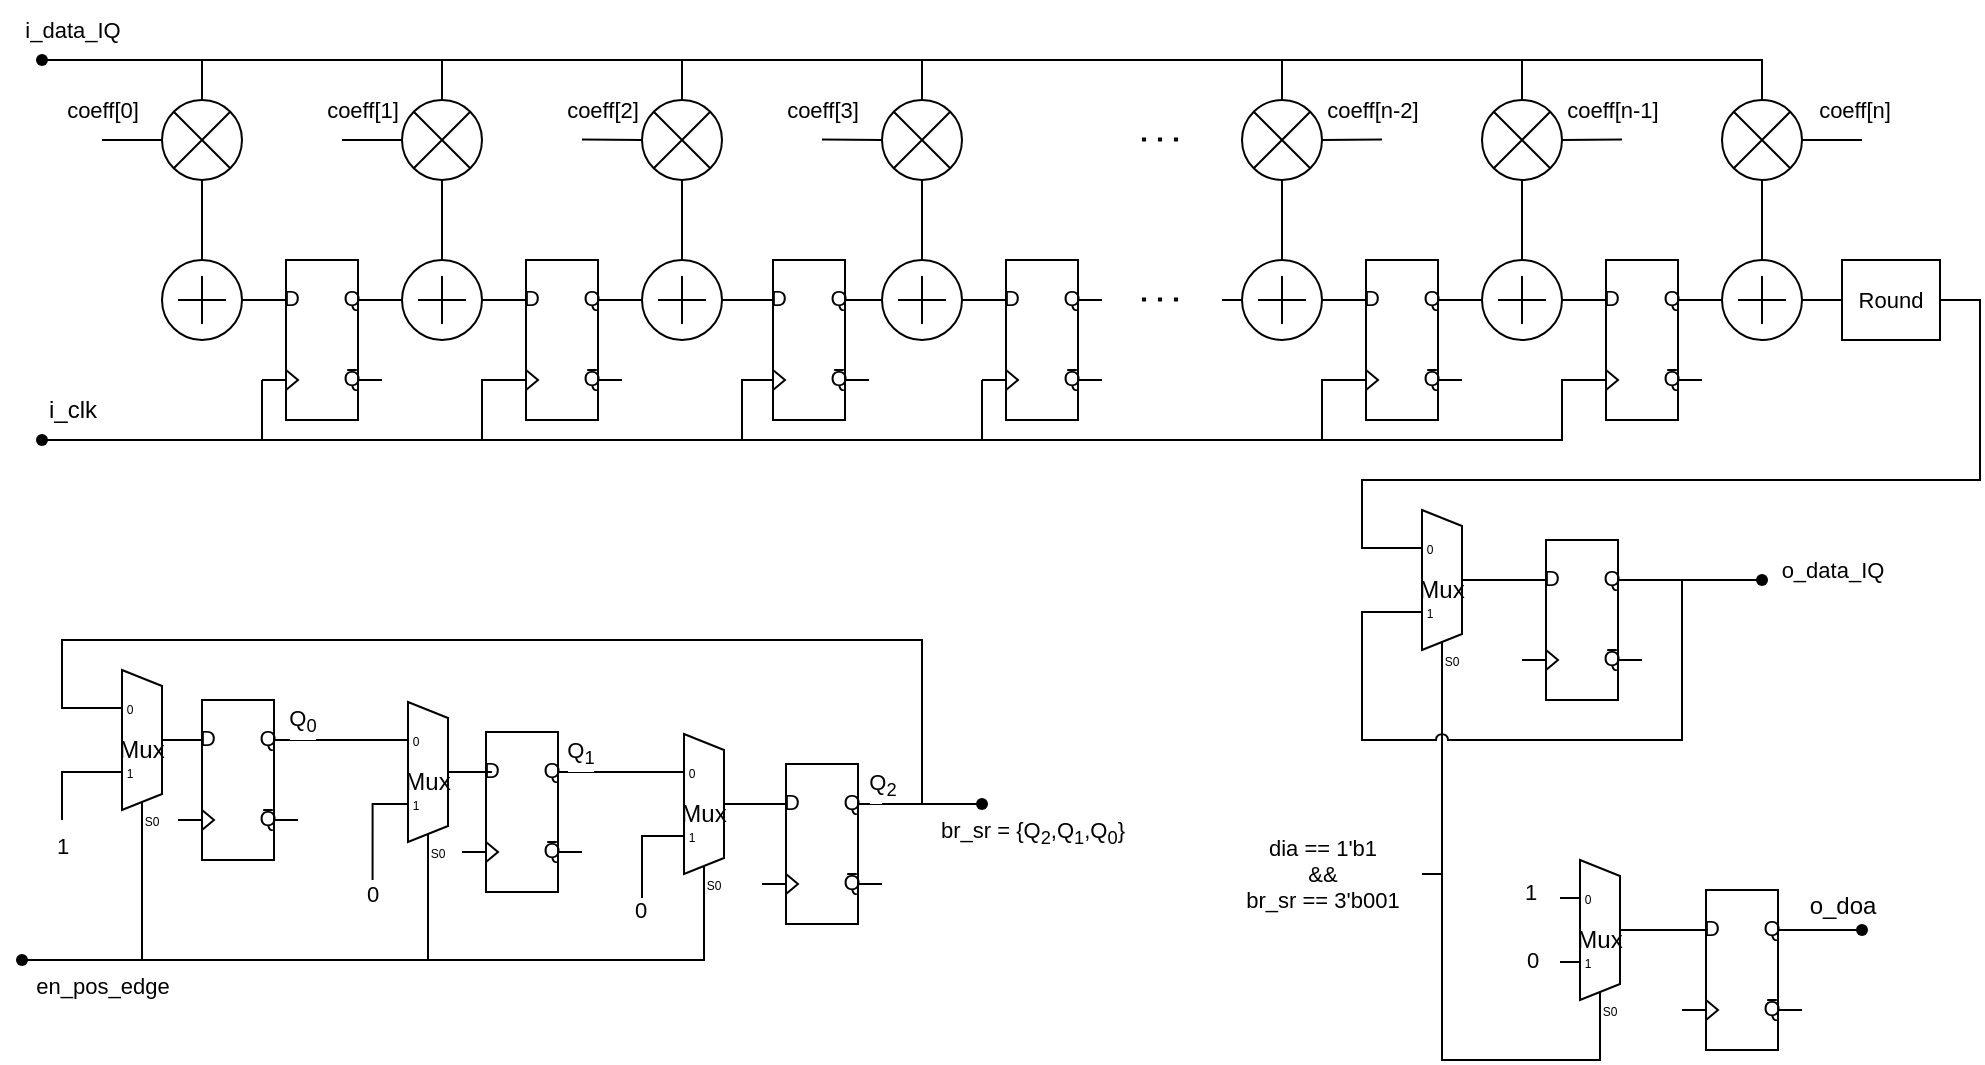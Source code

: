<mxfile version="24.7.7">
  <diagram name="Page-1" id="EypLhiVjq7o9y8i4mNcS">
    <mxGraphModel dx="2128" dy="645" grid="1" gridSize="10" guides="1" tooltips="1" connect="1" arrows="1" fold="1" page="0" pageScale="1" pageWidth="827" pageHeight="1169" math="0" shadow="0">
      <root>
        <mxCell id="0" />
        <mxCell id="1" parent="0" />
        <mxCell id="PnTsYRLIbWmsUlZXWNaY-1" value="" style="verticalLabelPosition=bottom;shadow=0;dashed=0;align=center;html=1;verticalAlign=top;shape=mxgraph.electrical.abstract.summation_point;" vertex="1" parent="1">
          <mxGeometry x="-60" y="420" width="40" height="40" as="geometry" />
        </mxCell>
        <mxCell id="PnTsYRLIbWmsUlZXWNaY-2" value="" style="verticalLabelPosition=bottom;shadow=0;dashed=0;align=center;html=1;verticalAlign=top;shape=mxgraph.electrical.abstract.multiplier;" vertex="1" parent="1">
          <mxGeometry x="-60" y="340" width="40" height="40" as="geometry" />
        </mxCell>
        <mxCell id="PnTsYRLIbWmsUlZXWNaY-3" value="" style="verticalLabelPosition=bottom;shadow=0;dashed=0;align=center;html=1;verticalAlign=top;shape=mxgraph.electrical.logic_gates.d_type_flip-flop;" vertex="1" parent="1">
          <mxGeometry x="-10" y="420" width="60" height="80" as="geometry" />
        </mxCell>
        <mxCell id="PnTsYRLIbWmsUlZXWNaY-4" value="" style="verticalLabelPosition=bottom;shadow=0;dashed=0;align=center;html=1;verticalAlign=top;shape=mxgraph.electrical.abstract.summation_point;" vertex="1" parent="1">
          <mxGeometry x="60" y="420" width="40" height="40" as="geometry" />
        </mxCell>
        <mxCell id="PnTsYRLIbWmsUlZXWNaY-5" value="" style="verticalLabelPosition=bottom;shadow=0;dashed=0;align=center;html=1;verticalAlign=top;shape=mxgraph.electrical.abstract.multiplier;" vertex="1" parent="1">
          <mxGeometry x="60" y="340" width="40" height="40" as="geometry" />
        </mxCell>
        <mxCell id="PnTsYRLIbWmsUlZXWNaY-6" value="" style="verticalLabelPosition=bottom;shadow=0;dashed=0;align=center;html=1;verticalAlign=top;shape=mxgraph.electrical.logic_gates.d_type_flip-flop;" vertex="1" parent="1">
          <mxGeometry x="110" y="420" width="60" height="80" as="geometry" />
        </mxCell>
        <mxCell id="PnTsYRLIbWmsUlZXWNaY-7" value="" style="verticalLabelPosition=bottom;shadow=0;dashed=0;align=center;html=1;verticalAlign=top;shape=mxgraph.electrical.abstract.summation_point;" vertex="1" parent="1">
          <mxGeometry x="180" y="420" width="40" height="40" as="geometry" />
        </mxCell>
        <mxCell id="PnTsYRLIbWmsUlZXWNaY-8" value="" style="verticalLabelPosition=bottom;shadow=0;dashed=0;align=center;html=1;verticalAlign=top;shape=mxgraph.electrical.abstract.multiplier;" vertex="1" parent="1">
          <mxGeometry x="180" y="340" width="40" height="40" as="geometry" />
        </mxCell>
        <mxCell id="PnTsYRLIbWmsUlZXWNaY-9" value="" style="verticalLabelPosition=bottom;shadow=0;dashed=0;align=center;html=1;verticalAlign=top;shape=mxgraph.electrical.logic_gates.d_type_flip-flop;" vertex="1" parent="1">
          <mxGeometry x="233.5" y="420" width="60" height="80" as="geometry" />
        </mxCell>
        <mxCell id="PnTsYRLIbWmsUlZXWNaY-10" value="" style="verticalLabelPosition=bottom;shadow=0;dashed=0;align=center;html=1;verticalAlign=top;shape=mxgraph.electrical.abstract.summation_point;" vertex="1" parent="1">
          <mxGeometry x="300" y="420" width="40" height="40" as="geometry" />
        </mxCell>
        <mxCell id="PnTsYRLIbWmsUlZXWNaY-11" value="" style="verticalLabelPosition=bottom;shadow=0;dashed=0;align=center;html=1;verticalAlign=top;shape=mxgraph.electrical.abstract.multiplier;" vertex="1" parent="1">
          <mxGeometry x="300" y="340" width="40" height="40" as="geometry" />
        </mxCell>
        <mxCell id="PnTsYRLIbWmsUlZXWNaY-12" value="" style="verticalLabelPosition=bottom;shadow=0;dashed=0;align=center;html=1;verticalAlign=top;shape=mxgraph.electrical.logic_gates.d_type_flip-flop;" vertex="1" parent="1">
          <mxGeometry x="350" y="420" width="60" height="80" as="geometry" />
        </mxCell>
        <mxCell id="PnTsYRLIbWmsUlZXWNaY-13" value="" style="verticalLabelPosition=bottom;shadow=0;dashed=0;align=center;html=1;verticalAlign=top;shape=mxgraph.electrical.abstract.summation_point;" vertex="1" parent="1">
          <mxGeometry x="480" y="420" width="40" height="40" as="geometry" />
        </mxCell>
        <mxCell id="PnTsYRLIbWmsUlZXWNaY-14" value="" style="verticalLabelPosition=bottom;shadow=0;dashed=0;align=center;html=1;verticalAlign=top;shape=mxgraph.electrical.abstract.multiplier;" vertex="1" parent="1">
          <mxGeometry x="480" y="340" width="40" height="40" as="geometry" />
        </mxCell>
        <mxCell id="PnTsYRLIbWmsUlZXWNaY-15" value="" style="verticalLabelPosition=bottom;shadow=0;dashed=0;align=center;html=1;verticalAlign=top;shape=mxgraph.electrical.logic_gates.d_type_flip-flop;" vertex="1" parent="1">
          <mxGeometry x="530" y="420" width="60" height="80" as="geometry" />
        </mxCell>
        <mxCell id="PnTsYRLIbWmsUlZXWNaY-16" value="" style="verticalLabelPosition=bottom;shadow=0;dashed=0;align=center;html=1;verticalAlign=top;shape=mxgraph.electrical.abstract.summation_point;" vertex="1" parent="1">
          <mxGeometry x="600" y="420" width="40" height="40" as="geometry" />
        </mxCell>
        <mxCell id="PnTsYRLIbWmsUlZXWNaY-17" value="" style="verticalLabelPosition=bottom;shadow=0;dashed=0;align=center;html=1;verticalAlign=top;shape=mxgraph.electrical.abstract.multiplier;" vertex="1" parent="1">
          <mxGeometry x="600" y="340" width="40" height="40" as="geometry" />
        </mxCell>
        <mxCell id="PnTsYRLIbWmsUlZXWNaY-18" value="" style="verticalLabelPosition=bottom;shadow=0;dashed=0;align=center;html=1;verticalAlign=top;shape=mxgraph.electrical.logic_gates.d_type_flip-flop;" vertex="1" parent="1">
          <mxGeometry x="650" y="420" width="60" height="80" as="geometry" />
        </mxCell>
        <mxCell id="PnTsYRLIbWmsUlZXWNaY-19" value="" style="shape=waypoint;sketch=0;fillStyle=solid;size=6;pointerEvents=1;points=[];fillColor=none;resizable=0;rotatable=0;perimeter=centerPerimeter;snapToPoint=1;strokeColor=default;rounded=0;align=center;verticalAlign=middle;fontFamily=Helvetica;fontSize=11;fontColor=default;labelBackgroundColor=default;" vertex="1" parent="1">
          <mxGeometry x="-130" y="310" width="20" height="20" as="geometry" />
        </mxCell>
        <mxCell id="PnTsYRLIbWmsUlZXWNaY-20" style="edgeStyle=orthogonalEdgeStyle;rounded=0;orthogonalLoop=1;jettySize=auto;html=1;entryX=0.5;entryY=0;entryDx=0;entryDy=0;entryPerimeter=0;strokeColor=default;align=center;verticalAlign=middle;fontFamily=Helvetica;fontSize=11;fontColor=default;labelBackgroundColor=default;endArrow=none;endFill=0;" edge="1" source="PnTsYRLIbWmsUlZXWNaY-19" target="PnTsYRLIbWmsUlZXWNaY-2" parent="1">
          <mxGeometry relative="1" as="geometry" />
        </mxCell>
        <mxCell id="PnTsYRLIbWmsUlZXWNaY-21" style="edgeStyle=orthogonalEdgeStyle;rounded=0;orthogonalLoop=1;jettySize=auto;html=1;entryX=0.5;entryY=0;entryDx=0;entryDy=0;entryPerimeter=0;strokeColor=default;align=center;verticalAlign=middle;fontFamily=Helvetica;fontSize=11;fontColor=default;labelBackgroundColor=default;endArrow=none;endFill=0;" edge="1" source="PnTsYRLIbWmsUlZXWNaY-19" target="PnTsYRLIbWmsUlZXWNaY-5" parent="1">
          <mxGeometry relative="1" as="geometry" />
        </mxCell>
        <mxCell id="PnTsYRLIbWmsUlZXWNaY-22" style="edgeStyle=orthogonalEdgeStyle;rounded=0;orthogonalLoop=1;jettySize=auto;html=1;entryX=0.5;entryY=0;entryDx=0;entryDy=0;entryPerimeter=0;strokeColor=default;align=center;verticalAlign=middle;fontFamily=Helvetica;fontSize=11;fontColor=default;labelBackgroundColor=default;endArrow=none;endFill=0;" edge="1" source="PnTsYRLIbWmsUlZXWNaY-19" target="PnTsYRLIbWmsUlZXWNaY-8" parent="1">
          <mxGeometry relative="1" as="geometry" />
        </mxCell>
        <mxCell id="PnTsYRLIbWmsUlZXWNaY-23" style="edgeStyle=orthogonalEdgeStyle;rounded=0;orthogonalLoop=1;jettySize=auto;html=1;entryX=0.5;entryY=0;entryDx=0;entryDy=0;entryPerimeter=0;strokeColor=default;align=center;verticalAlign=middle;fontFamily=Helvetica;fontSize=11;fontColor=default;labelBackgroundColor=default;endArrow=none;endFill=0;" edge="1" source="PnTsYRLIbWmsUlZXWNaY-19" target="PnTsYRLIbWmsUlZXWNaY-11" parent="1">
          <mxGeometry relative="1" as="geometry" />
        </mxCell>
        <mxCell id="PnTsYRLIbWmsUlZXWNaY-24" value="" style="endArrow=none;dashed=1;html=1;dashPattern=1 3;strokeWidth=2;rounded=0;" edge="1" parent="1">
          <mxGeometry width="50" height="50" relative="1" as="geometry">
            <mxPoint x="430" y="359.76" as="sourcePoint" />
            <mxPoint x="450" y="359.76" as="targetPoint" />
          </mxGeometry>
        </mxCell>
        <mxCell id="PnTsYRLIbWmsUlZXWNaY-25" value="" style="endArrow=none;dashed=1;html=1;dashPattern=1 3;strokeWidth=2;rounded=0;" edge="1" parent="1">
          <mxGeometry width="50" height="50" relative="1" as="geometry">
            <mxPoint x="430" y="439.76" as="sourcePoint" />
            <mxPoint x="450" y="439.76" as="targetPoint" />
          </mxGeometry>
        </mxCell>
        <mxCell id="PnTsYRLIbWmsUlZXWNaY-26" style="edgeStyle=orthogonalEdgeStyle;rounded=0;orthogonalLoop=1;jettySize=auto;html=1;entryX=0.5;entryY=0;entryDx=0;entryDy=0;entryPerimeter=0;strokeColor=default;align=center;verticalAlign=middle;fontFamily=Helvetica;fontSize=11;fontColor=default;labelBackgroundColor=default;endArrow=none;endFill=0;" edge="1" source="PnTsYRLIbWmsUlZXWNaY-19" target="PnTsYRLIbWmsUlZXWNaY-14" parent="1">
          <mxGeometry relative="1" as="geometry" />
        </mxCell>
        <mxCell id="PnTsYRLIbWmsUlZXWNaY-27" style="edgeStyle=orthogonalEdgeStyle;rounded=0;orthogonalLoop=1;jettySize=auto;html=1;entryX=0.5;entryY=0;entryDx=0;entryDy=0;entryPerimeter=0;strokeColor=default;endArrow=none;endFill=0;" edge="1" source="PnTsYRLIbWmsUlZXWNaY-19" target="PnTsYRLIbWmsUlZXWNaY-17" parent="1">
          <mxGeometry relative="1" as="geometry" />
        </mxCell>
        <mxCell id="PnTsYRLIbWmsUlZXWNaY-28" style="edgeStyle=orthogonalEdgeStyle;rounded=0;orthogonalLoop=1;jettySize=auto;html=1;exitX=0.5;exitY=1;exitDx=0;exitDy=0;exitPerimeter=0;entryX=0.5;entryY=0;entryDx=0;entryDy=0;entryPerimeter=0;endArrow=none;endFill=0;" edge="1" source="PnTsYRLIbWmsUlZXWNaY-2" target="PnTsYRLIbWmsUlZXWNaY-1" parent="1">
          <mxGeometry relative="1" as="geometry" />
        </mxCell>
        <mxCell id="PnTsYRLIbWmsUlZXWNaY-29" style="edgeStyle=orthogonalEdgeStyle;shape=connector;rounded=0;orthogonalLoop=1;jettySize=auto;html=1;exitX=1;exitY=0.5;exitDx=0;exitDy=0;exitPerimeter=0;entryX=0;entryY=0.25;entryDx=0;entryDy=0;entryPerimeter=0;strokeColor=default;align=center;verticalAlign=middle;fontFamily=Helvetica;fontSize=11;fontColor=default;labelBackgroundColor=default;endArrow=none;endFill=0;" edge="1" source="PnTsYRLIbWmsUlZXWNaY-1" target="PnTsYRLIbWmsUlZXWNaY-3" parent="1">
          <mxGeometry relative="1" as="geometry" />
        </mxCell>
        <mxCell id="PnTsYRLIbWmsUlZXWNaY-30" style="edgeStyle=orthogonalEdgeStyle;shape=connector;rounded=0;orthogonalLoop=1;jettySize=auto;html=1;exitX=1;exitY=0.25;exitDx=0;exitDy=0;exitPerimeter=0;entryX=0;entryY=0.5;entryDx=0;entryDy=0;entryPerimeter=0;strokeColor=default;align=center;verticalAlign=middle;fontFamily=Helvetica;fontSize=11;fontColor=default;labelBackgroundColor=default;endArrow=none;endFill=0;" edge="1" source="PnTsYRLIbWmsUlZXWNaY-3" target="PnTsYRLIbWmsUlZXWNaY-4" parent="1">
          <mxGeometry relative="1" as="geometry" />
        </mxCell>
        <mxCell id="PnTsYRLIbWmsUlZXWNaY-31" style="edgeStyle=orthogonalEdgeStyle;shape=connector;rounded=0;orthogonalLoop=1;jettySize=auto;html=1;exitX=1;exitY=0.5;exitDx=0;exitDy=0;exitPerimeter=0;entryX=0;entryY=0.25;entryDx=0;entryDy=0;entryPerimeter=0;strokeColor=default;align=center;verticalAlign=middle;fontFamily=Helvetica;fontSize=11;fontColor=default;labelBackgroundColor=default;endArrow=none;endFill=0;" edge="1" source="PnTsYRLIbWmsUlZXWNaY-4" target="PnTsYRLIbWmsUlZXWNaY-6" parent="1">
          <mxGeometry relative="1" as="geometry" />
        </mxCell>
        <mxCell id="PnTsYRLIbWmsUlZXWNaY-32" style="edgeStyle=orthogonalEdgeStyle;shape=connector;rounded=0;orthogonalLoop=1;jettySize=auto;html=1;exitX=1;exitY=0.25;exitDx=0;exitDy=0;exitPerimeter=0;entryX=0;entryY=0.5;entryDx=0;entryDy=0;entryPerimeter=0;strokeColor=default;align=center;verticalAlign=middle;fontFamily=Helvetica;fontSize=11;fontColor=default;labelBackgroundColor=default;endArrow=none;endFill=0;" edge="1" source="PnTsYRLIbWmsUlZXWNaY-6" target="PnTsYRLIbWmsUlZXWNaY-7" parent="1">
          <mxGeometry relative="1" as="geometry" />
        </mxCell>
        <mxCell id="PnTsYRLIbWmsUlZXWNaY-33" style="edgeStyle=orthogonalEdgeStyle;shape=connector;rounded=0;orthogonalLoop=1;jettySize=auto;html=1;exitX=1;exitY=0.5;exitDx=0;exitDy=0;exitPerimeter=0;entryX=0.102;entryY=0.246;entryDx=0;entryDy=0;entryPerimeter=0;strokeColor=default;align=center;verticalAlign=middle;fontFamily=Helvetica;fontSize=11;fontColor=default;labelBackgroundColor=default;endArrow=none;endFill=0;" edge="1" source="PnTsYRLIbWmsUlZXWNaY-7" target="PnTsYRLIbWmsUlZXWNaY-9" parent="1">
          <mxGeometry relative="1" as="geometry" />
        </mxCell>
        <mxCell id="PnTsYRLIbWmsUlZXWNaY-34" style="edgeStyle=orthogonalEdgeStyle;shape=connector;rounded=0;orthogonalLoop=1;jettySize=auto;html=1;exitX=1;exitY=0.25;exitDx=0;exitDy=0;exitPerimeter=0;entryX=0;entryY=0.5;entryDx=0;entryDy=0;entryPerimeter=0;strokeColor=default;align=center;verticalAlign=middle;fontFamily=Helvetica;fontSize=11;fontColor=default;labelBackgroundColor=default;endArrow=none;endFill=0;" edge="1" source="PnTsYRLIbWmsUlZXWNaY-9" target="PnTsYRLIbWmsUlZXWNaY-10" parent="1">
          <mxGeometry relative="1" as="geometry" />
        </mxCell>
        <mxCell id="PnTsYRLIbWmsUlZXWNaY-35" style="edgeStyle=orthogonalEdgeStyle;shape=connector;rounded=0;orthogonalLoop=1;jettySize=auto;html=1;exitX=1;exitY=0.5;exitDx=0;exitDy=0;exitPerimeter=0;entryX=0;entryY=0.25;entryDx=0;entryDy=0;entryPerimeter=0;strokeColor=default;align=center;verticalAlign=middle;fontFamily=Helvetica;fontSize=11;fontColor=default;labelBackgroundColor=default;endArrow=none;endFill=0;" edge="1" source="PnTsYRLIbWmsUlZXWNaY-10" target="PnTsYRLIbWmsUlZXWNaY-12" parent="1">
          <mxGeometry relative="1" as="geometry" />
        </mxCell>
        <mxCell id="PnTsYRLIbWmsUlZXWNaY-36" style="edgeStyle=orthogonalEdgeStyle;shape=connector;rounded=0;orthogonalLoop=1;jettySize=auto;html=1;exitX=1;exitY=0.25;exitDx=0;exitDy=0;exitPerimeter=0;entryX=0;entryY=0.5;entryDx=0;entryDy=0;entryPerimeter=0;strokeColor=default;align=center;verticalAlign=middle;fontFamily=Helvetica;fontSize=11;fontColor=default;labelBackgroundColor=default;endArrow=none;endFill=0;" edge="1" target="PnTsYRLIbWmsUlZXWNaY-13" parent="1">
          <mxGeometry relative="1" as="geometry">
            <mxPoint x="470" y="440" as="sourcePoint" />
          </mxGeometry>
        </mxCell>
        <mxCell id="PnTsYRLIbWmsUlZXWNaY-37" style="edgeStyle=orthogonalEdgeStyle;shape=connector;rounded=0;orthogonalLoop=1;jettySize=auto;html=1;exitX=1;exitY=0.5;exitDx=0;exitDy=0;exitPerimeter=0;entryX=0;entryY=0.25;entryDx=0;entryDy=0;entryPerimeter=0;strokeColor=default;align=center;verticalAlign=middle;fontFamily=Helvetica;fontSize=11;fontColor=default;labelBackgroundColor=default;endArrow=none;endFill=0;" edge="1" source="PnTsYRLIbWmsUlZXWNaY-13" target="PnTsYRLIbWmsUlZXWNaY-15" parent="1">
          <mxGeometry relative="1" as="geometry" />
        </mxCell>
        <mxCell id="PnTsYRLIbWmsUlZXWNaY-38" style="edgeStyle=orthogonalEdgeStyle;shape=connector;rounded=0;orthogonalLoop=1;jettySize=auto;html=1;exitX=1;exitY=0.25;exitDx=0;exitDy=0;exitPerimeter=0;entryX=0;entryY=0.5;entryDx=0;entryDy=0;entryPerimeter=0;strokeColor=default;align=center;verticalAlign=middle;fontFamily=Helvetica;fontSize=11;fontColor=default;labelBackgroundColor=default;endArrow=none;endFill=0;" edge="1" source="PnTsYRLIbWmsUlZXWNaY-15" target="PnTsYRLIbWmsUlZXWNaY-16" parent="1">
          <mxGeometry relative="1" as="geometry" />
        </mxCell>
        <mxCell id="PnTsYRLIbWmsUlZXWNaY-39" style="edgeStyle=orthogonalEdgeStyle;shape=connector;rounded=0;orthogonalLoop=1;jettySize=auto;html=1;exitX=1;exitY=0.5;exitDx=0;exitDy=0;exitPerimeter=0;entryX=0;entryY=0.25;entryDx=0;entryDy=0;entryPerimeter=0;strokeColor=default;align=center;verticalAlign=middle;fontFamily=Helvetica;fontSize=11;fontColor=default;labelBackgroundColor=default;endArrow=none;endFill=0;" edge="1" source="PnTsYRLIbWmsUlZXWNaY-16" target="PnTsYRLIbWmsUlZXWNaY-18" parent="1">
          <mxGeometry relative="1" as="geometry" />
        </mxCell>
        <mxCell id="PnTsYRLIbWmsUlZXWNaY-40" style="edgeStyle=orthogonalEdgeStyle;shape=connector;rounded=0;orthogonalLoop=1;jettySize=auto;html=1;exitX=0.5;exitY=1;exitDx=0;exitDy=0;exitPerimeter=0;entryX=0.5;entryY=0;entryDx=0;entryDy=0;entryPerimeter=0;strokeColor=default;align=center;verticalAlign=middle;fontFamily=Helvetica;fontSize=11;fontColor=default;labelBackgroundColor=default;endArrow=none;endFill=0;" edge="1" source="PnTsYRLIbWmsUlZXWNaY-5" target="PnTsYRLIbWmsUlZXWNaY-4" parent="1">
          <mxGeometry relative="1" as="geometry" />
        </mxCell>
        <mxCell id="PnTsYRLIbWmsUlZXWNaY-41" style="edgeStyle=orthogonalEdgeStyle;shape=connector;rounded=0;orthogonalLoop=1;jettySize=auto;html=1;exitX=0.5;exitY=1;exitDx=0;exitDy=0;exitPerimeter=0;entryX=0.5;entryY=0;entryDx=0;entryDy=0;entryPerimeter=0;strokeColor=default;align=center;verticalAlign=middle;fontFamily=Helvetica;fontSize=11;fontColor=default;labelBackgroundColor=default;endArrow=none;endFill=0;" edge="1" source="PnTsYRLIbWmsUlZXWNaY-8" target="PnTsYRLIbWmsUlZXWNaY-7" parent="1">
          <mxGeometry relative="1" as="geometry" />
        </mxCell>
        <mxCell id="PnTsYRLIbWmsUlZXWNaY-42" style="edgeStyle=orthogonalEdgeStyle;shape=connector;rounded=0;orthogonalLoop=1;jettySize=auto;html=1;entryX=0.5;entryY=0;entryDx=0;entryDy=0;entryPerimeter=0;strokeColor=default;align=center;verticalAlign=middle;fontFamily=Helvetica;fontSize=11;fontColor=default;labelBackgroundColor=default;endArrow=none;endFill=0;" edge="1" source="PnTsYRLIbWmsUlZXWNaY-11" target="PnTsYRLIbWmsUlZXWNaY-10" parent="1">
          <mxGeometry relative="1" as="geometry" />
        </mxCell>
        <mxCell id="PnTsYRLIbWmsUlZXWNaY-43" style="edgeStyle=orthogonalEdgeStyle;shape=connector;rounded=0;orthogonalLoop=1;jettySize=auto;html=1;exitX=0.5;exitY=1;exitDx=0;exitDy=0;exitPerimeter=0;entryX=0.5;entryY=0;entryDx=0;entryDy=0;entryPerimeter=0;strokeColor=default;align=center;verticalAlign=middle;fontFamily=Helvetica;fontSize=11;fontColor=default;labelBackgroundColor=default;endArrow=none;endFill=0;" edge="1" source="PnTsYRLIbWmsUlZXWNaY-14" target="PnTsYRLIbWmsUlZXWNaY-13" parent="1">
          <mxGeometry relative="1" as="geometry" />
        </mxCell>
        <mxCell id="PnTsYRLIbWmsUlZXWNaY-44" style="edgeStyle=orthogonalEdgeStyle;shape=connector;rounded=0;orthogonalLoop=1;jettySize=auto;html=1;exitX=0.5;exitY=1;exitDx=0;exitDy=0;exitPerimeter=0;entryX=0.5;entryY=0;entryDx=0;entryDy=0;entryPerimeter=0;strokeColor=default;align=center;verticalAlign=middle;fontFamily=Helvetica;fontSize=11;fontColor=default;labelBackgroundColor=default;endArrow=none;endFill=0;" edge="1" source="PnTsYRLIbWmsUlZXWNaY-17" target="PnTsYRLIbWmsUlZXWNaY-16" parent="1">
          <mxGeometry relative="1" as="geometry" />
        </mxCell>
        <mxCell id="PnTsYRLIbWmsUlZXWNaY-45" value="" style="shape=waypoint;sketch=0;fillStyle=solid;size=6;pointerEvents=1;points=[];fillColor=none;resizable=0;rotatable=0;perimeter=centerPerimeter;snapToPoint=1;strokeColor=default;rounded=0;align=center;verticalAlign=middle;fontFamily=Helvetica;fontSize=11;fontColor=default;labelBackgroundColor=default;" vertex="1" parent="1">
          <mxGeometry x="-130" y="500" width="20" height="20" as="geometry" />
        </mxCell>
        <mxCell id="PnTsYRLIbWmsUlZXWNaY-46" style="edgeStyle=orthogonalEdgeStyle;shape=connector;rounded=0;orthogonalLoop=1;jettySize=auto;html=1;entryX=0;entryY=0.75;entryDx=0;entryDy=0;entryPerimeter=0;strokeColor=default;align=center;verticalAlign=middle;fontFamily=Helvetica;fontSize=11;fontColor=default;labelBackgroundColor=default;endArrow=none;endFill=0;" edge="1" source="PnTsYRLIbWmsUlZXWNaY-45" target="PnTsYRLIbWmsUlZXWNaY-3" parent="1">
          <mxGeometry relative="1" as="geometry">
            <Array as="points">
              <mxPoint x="-10" y="510" />
            </Array>
          </mxGeometry>
        </mxCell>
        <mxCell id="PnTsYRLIbWmsUlZXWNaY-47" style="edgeStyle=orthogonalEdgeStyle;shape=connector;rounded=0;orthogonalLoop=1;jettySize=auto;html=1;entryX=0;entryY=0.75;entryDx=0;entryDy=0;entryPerimeter=0;strokeColor=default;align=center;verticalAlign=middle;fontFamily=Helvetica;fontSize=11;fontColor=default;labelBackgroundColor=default;endArrow=none;endFill=0;" edge="1" source="PnTsYRLIbWmsUlZXWNaY-45" target="PnTsYRLIbWmsUlZXWNaY-6" parent="1">
          <mxGeometry relative="1" as="geometry">
            <Array as="points">
              <mxPoint x="100" y="510" />
              <mxPoint x="100" y="480" />
            </Array>
          </mxGeometry>
        </mxCell>
        <mxCell id="PnTsYRLIbWmsUlZXWNaY-48" style="edgeStyle=orthogonalEdgeStyle;shape=connector;rounded=0;orthogonalLoop=1;jettySize=auto;html=1;entryX=0;entryY=0.75;entryDx=0;entryDy=0;entryPerimeter=0;strokeColor=default;align=center;verticalAlign=middle;fontFamily=Helvetica;fontSize=11;fontColor=default;labelBackgroundColor=default;endArrow=none;endFill=0;" edge="1" source="PnTsYRLIbWmsUlZXWNaY-45" target="PnTsYRLIbWmsUlZXWNaY-9" parent="1">
          <mxGeometry relative="1" as="geometry">
            <Array as="points">
              <mxPoint x="230" y="510" />
            </Array>
          </mxGeometry>
        </mxCell>
        <mxCell id="PnTsYRLIbWmsUlZXWNaY-49" style="edgeStyle=orthogonalEdgeStyle;shape=connector;rounded=0;orthogonalLoop=1;jettySize=auto;html=1;entryX=0;entryY=0.75;entryDx=0;entryDy=0;entryPerimeter=0;strokeColor=default;align=center;verticalAlign=middle;fontFamily=Helvetica;fontSize=11;fontColor=default;labelBackgroundColor=default;endArrow=none;endFill=0;" edge="1" source="PnTsYRLIbWmsUlZXWNaY-45" target="PnTsYRLIbWmsUlZXWNaY-12" parent="1">
          <mxGeometry relative="1" as="geometry">
            <Array as="points">
              <mxPoint x="350" y="510" />
            </Array>
          </mxGeometry>
        </mxCell>
        <mxCell id="PnTsYRLIbWmsUlZXWNaY-50" style="edgeStyle=orthogonalEdgeStyle;shape=connector;rounded=0;orthogonalLoop=1;jettySize=auto;html=1;entryX=0;entryY=0.75;entryDx=0;entryDy=0;entryPerimeter=0;strokeColor=default;align=center;verticalAlign=middle;fontFamily=Helvetica;fontSize=11;fontColor=default;labelBackgroundColor=default;endArrow=none;endFill=0;" edge="1" source="PnTsYRLIbWmsUlZXWNaY-45" target="PnTsYRLIbWmsUlZXWNaY-15" parent="1">
          <mxGeometry relative="1" as="geometry">
            <Array as="points">
              <mxPoint x="520" y="510" />
              <mxPoint x="520" y="480" />
            </Array>
          </mxGeometry>
        </mxCell>
        <mxCell id="PnTsYRLIbWmsUlZXWNaY-51" style="edgeStyle=orthogonalEdgeStyle;shape=connector;rounded=0;orthogonalLoop=1;jettySize=auto;html=1;entryX=0;entryY=0.75;entryDx=0;entryDy=0;entryPerimeter=0;strokeColor=default;align=center;verticalAlign=middle;fontFamily=Helvetica;fontSize=11;fontColor=default;labelBackgroundColor=default;endArrow=none;endFill=0;" edge="1" source="PnTsYRLIbWmsUlZXWNaY-45" target="PnTsYRLIbWmsUlZXWNaY-18" parent="1">
          <mxGeometry relative="1" as="geometry">
            <Array as="points">
              <mxPoint x="640" y="510" />
              <mxPoint x="640" y="480" />
            </Array>
          </mxGeometry>
        </mxCell>
        <mxCell id="PnTsYRLIbWmsUlZXWNaY-52" style="edgeStyle=orthogonalEdgeStyle;shape=connector;rounded=0;orthogonalLoop=1;jettySize=auto;html=1;exitX=1;exitY=0.5;exitDx=0;exitDy=0;exitPerimeter=0;entryX=0;entryY=0.5;entryDx=0;entryDy=0;strokeColor=default;align=center;verticalAlign=middle;fontFamily=Helvetica;fontSize=11;fontColor=default;labelBackgroundColor=default;endArrow=none;endFill=0;" edge="1" source="PnTsYRLIbWmsUlZXWNaY-53" target="PnTsYRLIbWmsUlZXWNaY-56" parent="1">
          <mxGeometry relative="1" as="geometry" />
        </mxCell>
        <mxCell id="PnTsYRLIbWmsUlZXWNaY-53" value="" style="verticalLabelPosition=bottom;shadow=0;dashed=0;align=center;html=1;verticalAlign=top;shape=mxgraph.electrical.abstract.summation_point;" vertex="1" parent="1">
          <mxGeometry x="720" y="420" width="40" height="40" as="geometry" />
        </mxCell>
        <mxCell id="PnTsYRLIbWmsUlZXWNaY-54" value="" style="verticalLabelPosition=bottom;shadow=0;dashed=0;align=center;html=1;verticalAlign=top;shape=mxgraph.electrical.abstract.multiplier;" vertex="1" parent="1">
          <mxGeometry x="720" y="340" width="40" height="40" as="geometry" />
        </mxCell>
        <mxCell id="PnTsYRLIbWmsUlZXWNaY-55" style="edgeStyle=orthogonalEdgeStyle;shape=connector;rounded=0;orthogonalLoop=1;jettySize=auto;html=1;exitX=1;exitY=0.25;exitDx=0;exitDy=0;exitPerimeter=0;entryX=0;entryY=0.5;entryDx=0;entryDy=0;entryPerimeter=0;strokeColor=default;align=center;verticalAlign=middle;fontFamily=Helvetica;fontSize=11;fontColor=default;labelBackgroundColor=default;endArrow=none;endFill=0;" edge="1" source="PnTsYRLIbWmsUlZXWNaY-18" target="PnTsYRLIbWmsUlZXWNaY-53" parent="1">
          <mxGeometry relative="1" as="geometry" />
        </mxCell>
        <mxCell id="PnTsYRLIbWmsUlZXWNaY-56" value="Round" style="rounded=0;whiteSpace=wrap;html=1;fontFamily=Helvetica;fontSize=11;fontColor=default;labelBackgroundColor=default;" vertex="1" parent="1">
          <mxGeometry x="780" y="420" width="49" height="40" as="geometry" />
        </mxCell>
        <mxCell id="PnTsYRLIbWmsUlZXWNaY-57" style="edgeStyle=orthogonalEdgeStyle;shape=connector;rounded=0;orthogonalLoop=1;jettySize=auto;html=1;exitX=0.5;exitY=1;exitDx=0;exitDy=0;exitPerimeter=0;entryX=0.5;entryY=0;entryDx=0;entryDy=0;entryPerimeter=0;strokeColor=default;align=center;verticalAlign=middle;fontFamily=Helvetica;fontSize=11;fontColor=default;labelBackgroundColor=default;endArrow=none;endFill=0;" edge="1" source="PnTsYRLIbWmsUlZXWNaY-54" target="PnTsYRLIbWmsUlZXWNaY-53" parent="1">
          <mxGeometry relative="1" as="geometry" />
        </mxCell>
        <mxCell id="PnTsYRLIbWmsUlZXWNaY-58" value="" style="verticalLabelPosition=bottom;shadow=0;dashed=0;align=center;html=1;verticalAlign=top;shape=mxgraph.electrical.logic_gates.d_type_flip-flop;" vertex="1" parent="1">
          <mxGeometry x="620" y="560" width="60" height="80" as="geometry" />
        </mxCell>
        <mxCell id="PnTsYRLIbWmsUlZXWNaY-60" style="edgeStyle=orthogonalEdgeStyle;shape=connector;rounded=0;orthogonalLoop=1;jettySize=auto;html=1;entryX=0.5;entryY=0;entryDx=0;entryDy=0;entryPerimeter=0;strokeColor=default;align=center;verticalAlign=middle;fontFamily=Helvetica;fontSize=11;fontColor=default;labelBackgroundColor=default;endArrow=none;endFill=0;" edge="1" source="PnTsYRLIbWmsUlZXWNaY-19" target="PnTsYRLIbWmsUlZXWNaY-54" parent="1">
          <mxGeometry relative="1" as="geometry" />
        </mxCell>
        <mxCell id="PnTsYRLIbWmsUlZXWNaY-62" value="i_data_IQ" style="text;html=1;align=center;verticalAlign=middle;resizable=0;points=[];autosize=1;strokeColor=none;fillColor=none;fontFamily=Helvetica;fontSize=11;fontColor=default;labelBackgroundColor=default;" vertex="1" parent="1">
          <mxGeometry x="-140" y="290" width="70" height="30" as="geometry" />
        </mxCell>
        <mxCell id="PnTsYRLIbWmsUlZXWNaY-63" value="" style="endArrow=none;html=1;rounded=0;strokeColor=default;align=center;verticalAlign=middle;fontFamily=Helvetica;fontSize=11;fontColor=default;labelBackgroundColor=default;entryX=0;entryY=0.5;entryDx=0;entryDy=0;entryPerimeter=0;" edge="1" target="PnTsYRLIbWmsUlZXWNaY-2" parent="1">
          <mxGeometry width="50" height="50" relative="1" as="geometry">
            <mxPoint x="-90" y="360" as="sourcePoint" />
            <mxPoint x="460" y="540" as="targetPoint" />
          </mxGeometry>
        </mxCell>
        <mxCell id="PnTsYRLIbWmsUlZXWNaY-64" value="coeff[0]" style="text;html=1;align=center;verticalAlign=middle;resizable=0;points=[];autosize=1;strokeColor=none;fillColor=none;fontFamily=Helvetica;fontSize=11;fontColor=default;labelBackgroundColor=default;" vertex="1" parent="1">
          <mxGeometry x="-120" y="330" width="60" height="30" as="geometry" />
        </mxCell>
        <mxCell id="PnTsYRLIbWmsUlZXWNaY-65" value="" style="endArrow=none;html=1;rounded=0;strokeColor=default;align=center;verticalAlign=middle;fontFamily=Helvetica;fontSize=11;fontColor=default;labelBackgroundColor=default;entryX=0;entryY=0.5;entryDx=0;entryDy=0;entryPerimeter=0;" edge="1" target="PnTsYRLIbWmsUlZXWNaY-5" parent="1">
          <mxGeometry width="50" height="50" relative="1" as="geometry">
            <mxPoint x="30" y="360" as="sourcePoint" />
            <mxPoint x="50" y="358" as="targetPoint" />
          </mxGeometry>
        </mxCell>
        <mxCell id="PnTsYRLIbWmsUlZXWNaY-66" value="" style="endArrow=none;html=1;rounded=0;strokeColor=default;align=center;verticalAlign=middle;fontFamily=Helvetica;fontSize=11;fontColor=default;labelBackgroundColor=default;entryX=0;entryY=0.5;entryDx=0;entryDy=0;entryPerimeter=0;" edge="1" target="PnTsYRLIbWmsUlZXWNaY-8" parent="1">
          <mxGeometry width="50" height="50" relative="1" as="geometry">
            <mxPoint x="150" y="359.8" as="sourcePoint" />
            <mxPoint x="180" y="359.8" as="targetPoint" />
          </mxGeometry>
        </mxCell>
        <mxCell id="PnTsYRLIbWmsUlZXWNaY-67" value="" style="endArrow=none;html=1;rounded=0;strokeColor=default;align=center;verticalAlign=middle;fontFamily=Helvetica;fontSize=11;fontColor=default;labelBackgroundColor=default;entryX=0;entryY=0.5;entryDx=0;entryDy=0;entryPerimeter=0;" edge="1" target="PnTsYRLIbWmsUlZXWNaY-11" parent="1">
          <mxGeometry width="50" height="50" relative="1" as="geometry">
            <mxPoint x="270" y="359.8" as="sourcePoint" />
            <mxPoint x="300" y="359.8" as="targetPoint" />
          </mxGeometry>
        </mxCell>
        <mxCell id="PnTsYRLIbWmsUlZXWNaY-68" value="" style="endArrow=none;html=1;rounded=0;strokeColor=default;align=center;verticalAlign=middle;fontFamily=Helvetica;fontSize=11;fontColor=default;labelBackgroundColor=default;exitX=1;exitY=0.5;exitDx=0;exitDy=0;exitPerimeter=0;" edge="1" source="PnTsYRLIbWmsUlZXWNaY-14" parent="1">
          <mxGeometry width="50" height="50" relative="1" as="geometry">
            <mxPoint x="520" y="360" as="sourcePoint" />
            <mxPoint x="550" y="359.8" as="targetPoint" />
          </mxGeometry>
        </mxCell>
        <mxCell id="PnTsYRLIbWmsUlZXWNaY-69" value="" style="endArrow=none;html=1;rounded=0;strokeColor=default;align=center;verticalAlign=middle;fontFamily=Helvetica;fontSize=11;fontColor=default;labelBackgroundColor=default;exitX=1;exitY=0.5;exitDx=0;exitDy=0;exitPerimeter=0;" edge="1" source="PnTsYRLIbWmsUlZXWNaY-17" parent="1">
          <mxGeometry width="50" height="50" relative="1" as="geometry">
            <mxPoint x="640" y="360" as="sourcePoint" />
            <mxPoint x="670" y="359.8" as="targetPoint" />
          </mxGeometry>
        </mxCell>
        <mxCell id="PnTsYRLIbWmsUlZXWNaY-70" value="" style="endArrow=none;html=1;rounded=0;strokeColor=default;align=center;verticalAlign=middle;fontFamily=Helvetica;fontSize=11;fontColor=default;labelBackgroundColor=default;exitX=1;exitY=0.5;exitDx=0;exitDy=0;exitPerimeter=0;" edge="1" source="PnTsYRLIbWmsUlZXWNaY-54" parent="1">
          <mxGeometry width="50" height="50" relative="1" as="geometry">
            <mxPoint x="760" y="358.2" as="sourcePoint" />
            <mxPoint x="790" y="360" as="targetPoint" />
          </mxGeometry>
        </mxCell>
        <mxCell id="PnTsYRLIbWmsUlZXWNaY-71" value="&lt;span style=&quot;background-color: transparent;&quot;&gt;coeff[2]&lt;/span&gt;" style="text;html=1;align=center;verticalAlign=middle;resizable=0;points=[];autosize=1;strokeColor=none;fillColor=none;fontFamily=Helvetica;fontSize=11;fontColor=default;labelBackgroundColor=default;fillStyle=auto;" vertex="1" parent="1">
          <mxGeometry x="130" y="330" width="60" height="30" as="geometry" />
        </mxCell>
        <mxCell id="PnTsYRLIbWmsUlZXWNaY-72" value="coeff[3]" style="text;html=1;align=center;verticalAlign=middle;resizable=0;points=[];autosize=1;strokeColor=none;fillColor=none;fontFamily=Helvetica;fontSize=11;fontColor=default;labelBackgroundColor=default;" vertex="1" parent="1">
          <mxGeometry x="240" y="330" width="60" height="30" as="geometry" />
        </mxCell>
        <mxCell id="PnTsYRLIbWmsUlZXWNaY-73" value="coeff[n-2]" style="text;html=1;align=center;verticalAlign=middle;resizable=0;points=[];autosize=1;strokeColor=none;fillColor=none;fontFamily=Helvetica;fontSize=11;fontColor=default;labelBackgroundColor=default;" vertex="1" parent="1">
          <mxGeometry x="510" y="330" width="70" height="30" as="geometry" />
        </mxCell>
        <mxCell id="PnTsYRLIbWmsUlZXWNaY-74" value="coeff[n-1]" style="text;html=1;align=center;verticalAlign=middle;resizable=0;points=[];autosize=1;strokeColor=none;fillColor=none;fontFamily=Helvetica;fontSize=11;fontColor=default;labelBackgroundColor=default;" vertex="1" parent="1">
          <mxGeometry x="630" y="330" width="70" height="30" as="geometry" />
        </mxCell>
        <mxCell id="PnTsYRLIbWmsUlZXWNaY-75" value="coeff[n]" style="text;html=1;align=center;verticalAlign=middle;resizable=0;points=[];autosize=1;strokeColor=none;fillColor=none;fontFamily=Helvetica;fontSize=11;fontColor=default;labelBackgroundColor=default;" vertex="1" parent="1">
          <mxGeometry x="756" y="330" width="60" height="30" as="geometry" />
        </mxCell>
        <mxCell id="PnTsYRLIbWmsUlZXWNaY-79" value="&lt;span style=&quot;background-color: transparent;&quot;&gt;coeff[1]&lt;/span&gt;" style="text;html=1;align=center;verticalAlign=middle;resizable=0;points=[];autosize=1;strokeColor=none;fillColor=none;fontFamily=Helvetica;fontSize=11;fontColor=default;labelBackgroundColor=default;" vertex="1" parent="1">
          <mxGeometry x="10" y="330" width="60" height="30" as="geometry" />
        </mxCell>
        <mxCell id="PnTsYRLIbWmsUlZXWNaY-80" value="i_clk" style="text;html=1;align=center;verticalAlign=middle;resizable=0;points=[];autosize=1;strokeColor=none;fillColor=none;" vertex="1" parent="1">
          <mxGeometry x="-130" y="480" width="50" height="30" as="geometry" />
        </mxCell>
        <mxCell id="PnTsYRLIbWmsUlZXWNaY-81" value="" style="verticalLabelPosition=bottom;shadow=0;dashed=0;align=center;html=1;verticalAlign=top;shape=mxgraph.electrical.logic_gates.d_type_flip-flop;" vertex="1" parent="1">
          <mxGeometry x="-52" y="640" width="60" height="80" as="geometry" />
        </mxCell>
        <mxCell id="PnTsYRLIbWmsUlZXWNaY-82" value="" style="verticalLabelPosition=bottom;shadow=0;dashed=0;align=center;html=1;verticalAlign=top;shape=mxgraph.electrical.logic_gates.d_type_flip-flop;" vertex="1" parent="1">
          <mxGeometry x="90" y="656" width="60" height="80" as="geometry" />
        </mxCell>
        <mxCell id="PnTsYRLIbWmsUlZXWNaY-83" value="" style="verticalLabelPosition=bottom;shadow=0;dashed=0;align=center;html=1;verticalAlign=top;shape=mxgraph.electrical.logic_gates.d_type_flip-flop;" vertex="1" parent="1">
          <mxGeometry x="240" y="672" width="60" height="80" as="geometry" />
        </mxCell>
        <mxCell id="PnTsYRLIbWmsUlZXWNaY-96" style="edgeStyle=orthogonalEdgeStyle;shape=connector;rounded=0;orthogonalLoop=1;jettySize=auto;html=1;exitX=0;exitY=0.6;exitDx=0;exitDy=3;exitPerimeter=0;strokeColor=default;align=center;verticalAlign=middle;fontFamily=Helvetica;fontSize=11;fontColor=default;labelBackgroundColor=default;endArrow=none;endFill=0;" edge="1" parent="1" source="PnTsYRLIbWmsUlZXWNaY-84">
          <mxGeometry relative="1" as="geometry">
            <mxPoint x="-110" y="700" as="targetPoint" />
          </mxGeometry>
        </mxCell>
        <mxCell id="PnTsYRLIbWmsUlZXWNaY-84" value="Mux" style="shadow=0;dashed=0;align=center;html=1;strokeWidth=1;shape=mxgraph.electrical.abstract.mux2;whiteSpace=wrap;rotation=0;" vertex="1" parent="1">
          <mxGeometry x="-90" y="625" width="40" height="80" as="geometry" />
        </mxCell>
        <mxCell id="PnTsYRLIbWmsUlZXWNaY-98" style="edgeStyle=orthogonalEdgeStyle;shape=connector;rounded=0;orthogonalLoop=1;jettySize=auto;html=1;exitX=0;exitY=0.6;exitDx=0;exitDy=3;exitPerimeter=0;strokeColor=default;align=center;verticalAlign=middle;fontFamily=Helvetica;fontSize=11;fontColor=default;labelBackgroundColor=default;endArrow=none;endFill=0;" edge="1" parent="1" source="PnTsYRLIbWmsUlZXWNaY-88">
          <mxGeometry relative="1" as="geometry">
            <mxPoint x="45.286" y="730" as="targetPoint" />
          </mxGeometry>
        </mxCell>
        <mxCell id="PnTsYRLIbWmsUlZXWNaY-88" value="Mux" style="shadow=0;dashed=0;align=center;html=1;strokeWidth=1;shape=mxgraph.electrical.abstract.mux2;whiteSpace=wrap;rotation=0;" vertex="1" parent="1">
          <mxGeometry x="53" y="641" width="40" height="80" as="geometry" />
        </mxCell>
        <mxCell id="PnTsYRLIbWmsUlZXWNaY-113" style="edgeStyle=orthogonalEdgeStyle;shape=connector;rounded=0;orthogonalLoop=1;jettySize=auto;html=1;exitX=0;exitY=0.6;exitDx=0;exitDy=3;exitPerimeter=0;strokeColor=default;align=center;verticalAlign=middle;fontFamily=Helvetica;fontSize=11;fontColor=default;labelBackgroundColor=default;endArrow=none;endFill=0;" edge="1" parent="1" source="PnTsYRLIbWmsUlZXWNaY-89">
          <mxGeometry relative="1" as="geometry">
            <mxPoint x="180" y="740" as="targetPoint" />
          </mxGeometry>
        </mxCell>
        <mxCell id="PnTsYRLIbWmsUlZXWNaY-89" value="Mux" style="shadow=0;dashed=0;align=center;html=1;strokeWidth=1;shape=mxgraph.electrical.abstract.mux2;whiteSpace=wrap;rotation=0;" vertex="1" parent="1">
          <mxGeometry x="191" y="657" width="40" height="80" as="geometry" />
        </mxCell>
        <mxCell id="PnTsYRLIbWmsUlZXWNaY-91" style="edgeStyle=orthogonalEdgeStyle;shape=connector;rounded=0;orthogonalLoop=1;jettySize=auto;html=1;exitX=1;exitY=0.5;exitDx=0;exitDy=-5;exitPerimeter=0;entryX=0;entryY=0.25;entryDx=0;entryDy=0;entryPerimeter=0;strokeColor=default;align=center;verticalAlign=middle;fontFamily=Helvetica;fontSize=11;fontColor=default;labelBackgroundColor=default;endArrow=none;endFill=0;" edge="1" parent="1" source="PnTsYRLIbWmsUlZXWNaY-88">
          <mxGeometry relative="1" as="geometry">
            <mxPoint x="105" y="676" as="targetPoint" />
          </mxGeometry>
        </mxCell>
        <mxCell id="PnTsYRLIbWmsUlZXWNaY-93" style="edgeStyle=orthogonalEdgeStyle;shape=connector;rounded=0;orthogonalLoop=1;jettySize=auto;html=1;exitX=1;exitY=0.5;exitDx=0;exitDy=-5;exitPerimeter=0;entryX=0;entryY=0.25;entryDx=0;entryDy=0;entryPerimeter=0;strokeColor=default;align=center;verticalAlign=middle;fontFamily=Helvetica;fontSize=11;fontColor=default;labelBackgroundColor=default;endArrow=none;endFill=0;" edge="1" parent="1" source="PnTsYRLIbWmsUlZXWNaY-89" target="PnTsYRLIbWmsUlZXWNaY-83">
          <mxGeometry relative="1" as="geometry" />
        </mxCell>
        <mxCell id="PnTsYRLIbWmsUlZXWNaY-94" style="edgeStyle=orthogonalEdgeStyle;shape=connector;rounded=0;orthogonalLoop=1;jettySize=auto;html=1;exitX=1;exitY=0.25;exitDx=0;exitDy=0;exitPerimeter=0;entryX=0;entryY=0.2;entryDx=0;entryDy=3;entryPerimeter=0;strokeColor=default;align=center;verticalAlign=middle;fontFamily=Helvetica;fontSize=11;fontColor=default;labelBackgroundColor=default;endArrow=none;endFill=0;" edge="1" parent="1" source="PnTsYRLIbWmsUlZXWNaY-83" target="PnTsYRLIbWmsUlZXWNaY-84">
          <mxGeometry relative="1" as="geometry">
            <Array as="points">
              <mxPoint x="320" y="692" />
              <mxPoint x="320" y="610" />
              <mxPoint x="-110" y="610" />
              <mxPoint x="-110" y="644" />
            </Array>
          </mxGeometry>
        </mxCell>
        <mxCell id="PnTsYRLIbWmsUlZXWNaY-97" value="1" style="text;html=1;align=center;verticalAlign=middle;resizable=0;points=[];autosize=1;strokeColor=none;fillColor=none;fontFamily=Helvetica;fontSize=11;fontColor=default;labelBackgroundColor=default;" vertex="1" parent="1">
          <mxGeometry x="-125" y="698" width="30" height="30" as="geometry" />
        </mxCell>
        <mxCell id="PnTsYRLIbWmsUlZXWNaY-99" value="0" style="text;html=1;align=center;verticalAlign=middle;resizable=0;points=[];autosize=1;strokeColor=none;fillColor=none;fontFamily=Helvetica;fontSize=11;fontColor=default;labelBackgroundColor=default;" vertex="1" parent="1">
          <mxGeometry x="30" y="722" width="30" height="30" as="geometry" />
        </mxCell>
        <mxCell id="PnTsYRLIbWmsUlZXWNaY-101" value="0" style="text;html=1;align=center;verticalAlign=middle;resizable=0;points=[];autosize=1;strokeColor=none;fillColor=none;fontFamily=Helvetica;fontSize=11;fontColor=default;labelBackgroundColor=default;" vertex="1" parent="1">
          <mxGeometry x="164" y="730" width="30" height="30" as="geometry" />
        </mxCell>
        <mxCell id="PnTsYRLIbWmsUlZXWNaY-102" style="edgeStyle=orthogonalEdgeStyle;shape=connector;rounded=0;orthogonalLoop=1;jettySize=auto;html=1;exitX=1;exitY=0.25;exitDx=0;exitDy=0;exitPerimeter=0;entryX=0;entryY=0.2;entryDx=0;entryDy=3;entryPerimeter=0;strokeColor=default;align=center;verticalAlign=middle;fontFamily=Helvetica;fontSize=11;fontColor=default;labelBackgroundColor=default;endArrow=none;endFill=0;" edge="1" parent="1" source="PnTsYRLIbWmsUlZXWNaY-82" target="PnTsYRLIbWmsUlZXWNaY-89">
          <mxGeometry relative="1" as="geometry" />
        </mxCell>
        <mxCell id="PnTsYRLIbWmsUlZXWNaY-103" style="edgeStyle=orthogonalEdgeStyle;shape=connector;rounded=0;orthogonalLoop=1;jettySize=auto;html=1;exitX=0;exitY=0.2;exitDx=0;exitDy=3;exitPerimeter=0;entryX=1;entryY=0.25;entryDx=0;entryDy=0;entryPerimeter=0;strokeColor=default;align=center;verticalAlign=middle;fontFamily=Helvetica;fontSize=11;fontColor=default;labelBackgroundColor=default;endArrow=none;endFill=0;" edge="1" parent="1" source="PnTsYRLIbWmsUlZXWNaY-88" target="PnTsYRLIbWmsUlZXWNaY-81">
          <mxGeometry relative="1" as="geometry" />
        </mxCell>
        <mxCell id="PnTsYRLIbWmsUlZXWNaY-104" style="edgeStyle=orthogonalEdgeStyle;shape=connector;rounded=0;orthogonalLoop=1;jettySize=auto;html=1;exitX=0;exitY=0.25;exitDx=0;exitDy=0;exitPerimeter=0;entryX=1;entryY=0.5;entryDx=0;entryDy=-5;entryPerimeter=0;strokeColor=default;align=center;verticalAlign=middle;fontFamily=Helvetica;fontSize=11;fontColor=default;labelBackgroundColor=default;endArrow=none;endFill=0;" edge="1" parent="1" source="PnTsYRLIbWmsUlZXWNaY-81" target="PnTsYRLIbWmsUlZXWNaY-84">
          <mxGeometry relative="1" as="geometry" />
        </mxCell>
        <mxCell id="PnTsYRLIbWmsUlZXWNaY-105" value="Q&lt;sub&gt;0&lt;/sub&gt;" style="text;html=1;align=center;verticalAlign=middle;resizable=0;points=[];autosize=1;strokeColor=none;fillColor=none;fontFamily=Helvetica;fontSize=11;fontColor=default;labelBackgroundColor=default;" vertex="1" parent="1">
          <mxGeometry x="-10" y="636" width="40" height="30" as="geometry" />
        </mxCell>
        <mxCell id="PnTsYRLIbWmsUlZXWNaY-106" value="Q&lt;sub&gt;1&lt;/sub&gt;" style="text;html=1;align=center;verticalAlign=middle;resizable=0;points=[];autosize=1;strokeColor=none;fillColor=none;fontFamily=Helvetica;fontSize=11;fontColor=default;labelBackgroundColor=default;" vertex="1" parent="1">
          <mxGeometry x="129" y="652" width="40" height="30" as="geometry" />
        </mxCell>
        <mxCell id="PnTsYRLIbWmsUlZXWNaY-107" value="Q&lt;sub&gt;2&lt;/sub&gt;" style="text;html=1;align=center;verticalAlign=middle;resizable=0;points=[];autosize=1;strokeColor=none;fillColor=none;fontFamily=Helvetica;fontSize=11;fontColor=default;labelBackgroundColor=default;" vertex="1" parent="1">
          <mxGeometry x="280" y="668" width="40" height="30" as="geometry" />
        </mxCell>
        <mxCell id="PnTsYRLIbWmsUlZXWNaY-108" value="" style="shape=waypoint;sketch=0;fillStyle=solid;size=6;pointerEvents=1;points=[];fillColor=none;resizable=0;rotatable=0;perimeter=centerPerimeter;snapToPoint=1;strokeColor=default;rounded=0;align=center;verticalAlign=middle;fontFamily=Helvetica;fontSize=11;fontColor=default;labelBackgroundColor=default;" vertex="1" parent="1">
          <mxGeometry x="-140" y="760" width="20" height="20" as="geometry" />
        </mxCell>
        <mxCell id="PnTsYRLIbWmsUlZXWNaY-109" style="edgeStyle=orthogonalEdgeStyle;shape=connector;rounded=0;orthogonalLoop=1;jettySize=auto;html=1;entryX=0.25;entryY=1;entryDx=10;entryDy=0;entryPerimeter=0;strokeColor=default;align=center;verticalAlign=middle;fontFamily=Helvetica;fontSize=11;fontColor=default;labelBackgroundColor=default;endArrow=none;endFill=0;" edge="1" parent="1" source="PnTsYRLIbWmsUlZXWNaY-108" target="PnTsYRLIbWmsUlZXWNaY-84">
          <mxGeometry relative="1" as="geometry" />
        </mxCell>
        <mxCell id="PnTsYRLIbWmsUlZXWNaY-110" style="edgeStyle=orthogonalEdgeStyle;shape=connector;rounded=0;orthogonalLoop=1;jettySize=auto;html=1;entryX=0.25;entryY=1;entryDx=10;entryDy=0;entryPerimeter=0;strokeColor=default;align=center;verticalAlign=middle;fontFamily=Helvetica;fontSize=11;fontColor=default;labelBackgroundColor=default;endArrow=none;endFill=0;" edge="1" parent="1" source="PnTsYRLIbWmsUlZXWNaY-108" target="PnTsYRLIbWmsUlZXWNaY-88">
          <mxGeometry relative="1" as="geometry" />
        </mxCell>
        <mxCell id="PnTsYRLIbWmsUlZXWNaY-111" style="edgeStyle=orthogonalEdgeStyle;shape=connector;rounded=0;orthogonalLoop=1;jettySize=auto;html=1;entryX=0.25;entryY=1;entryDx=10;entryDy=0;entryPerimeter=0;strokeColor=default;align=center;verticalAlign=middle;fontFamily=Helvetica;fontSize=11;fontColor=default;labelBackgroundColor=default;endArrow=none;endFill=0;" edge="1" parent="1" source="PnTsYRLIbWmsUlZXWNaY-108" target="PnTsYRLIbWmsUlZXWNaY-89">
          <mxGeometry relative="1" as="geometry" />
        </mxCell>
        <mxCell id="PnTsYRLIbWmsUlZXWNaY-114" value="en_pos_edge" style="text;html=1;align=center;verticalAlign=middle;resizable=0;points=[];autosize=1;strokeColor=none;fillColor=none;fontFamily=Helvetica;fontSize=11;fontColor=default;labelBackgroundColor=default;" vertex="1" parent="1">
          <mxGeometry x="-135" y="768" width="90" height="30" as="geometry" />
        </mxCell>
        <mxCell id="PnTsYRLIbWmsUlZXWNaY-115" value="" style="shape=waypoint;sketch=0;fillStyle=solid;size=6;pointerEvents=1;points=[];fillColor=none;resizable=0;rotatable=0;perimeter=centerPerimeter;snapToPoint=1;strokeColor=default;rounded=0;align=center;verticalAlign=middle;fontFamily=Helvetica;fontSize=11;fontColor=default;labelBackgroundColor=default;" vertex="1" parent="1">
          <mxGeometry x="340" y="682" width="20" height="20" as="geometry" />
        </mxCell>
        <mxCell id="PnTsYRLIbWmsUlZXWNaY-118" style="edgeStyle=orthogonalEdgeStyle;shape=connector;rounded=0;orthogonalLoop=1;jettySize=auto;html=1;entryX=1;entryY=0.25;entryDx=0;entryDy=0;entryPerimeter=0;strokeColor=default;align=center;verticalAlign=middle;fontFamily=Helvetica;fontSize=11;fontColor=default;labelBackgroundColor=default;endArrow=none;endFill=0;" edge="1" parent="1" source="PnTsYRLIbWmsUlZXWNaY-115" target="PnTsYRLIbWmsUlZXWNaY-83">
          <mxGeometry relative="1" as="geometry" />
        </mxCell>
        <mxCell id="PnTsYRLIbWmsUlZXWNaY-119" value="br_sr = {Q&lt;sub&gt;2&lt;/sub&gt;,Q&lt;sub&gt;1&lt;/sub&gt;,Q&lt;sub&gt;0&lt;/sub&gt;}" style="text;html=1;align=center;verticalAlign=middle;resizable=0;points=[];autosize=1;strokeColor=none;fillColor=none;fontFamily=Helvetica;fontSize=11;fontColor=default;labelBackgroundColor=default;" vertex="1" parent="1">
          <mxGeometry x="320" y="692" width="110" height="30" as="geometry" />
        </mxCell>
        <mxCell id="PnTsYRLIbWmsUlZXWNaY-120" value="Mux" style="shadow=0;dashed=0;align=center;html=1;strokeWidth=1;shape=mxgraph.electrical.abstract.mux2;whiteSpace=wrap;rotation=0;" vertex="1" parent="1">
          <mxGeometry x="560" y="545" width="40" height="80" as="geometry" />
        </mxCell>
        <mxCell id="PnTsYRLIbWmsUlZXWNaY-121" style="edgeStyle=orthogonalEdgeStyle;shape=connector;rounded=0;orthogonalLoop=1;jettySize=auto;html=1;exitX=1;exitY=0.5;exitDx=0;exitDy=-5;exitPerimeter=0;entryX=0;entryY=0.25;entryDx=0;entryDy=0;entryPerimeter=0;strokeColor=default;align=center;verticalAlign=middle;fontFamily=Helvetica;fontSize=11;fontColor=default;labelBackgroundColor=default;endArrow=none;endFill=0;" edge="1" parent="1" source="PnTsYRLIbWmsUlZXWNaY-120" target="PnTsYRLIbWmsUlZXWNaY-58">
          <mxGeometry relative="1" as="geometry" />
        </mxCell>
        <mxCell id="PnTsYRLIbWmsUlZXWNaY-123" style="edgeStyle=orthogonalEdgeStyle;shape=connector;rounded=0;orthogonalLoop=1;jettySize=auto;html=1;exitX=1;exitY=0.5;exitDx=0;exitDy=0;entryX=0;entryY=0.2;entryDx=0;entryDy=3;entryPerimeter=0;strokeColor=default;align=center;verticalAlign=middle;fontFamily=Helvetica;fontSize=11;fontColor=default;labelBackgroundColor=default;endArrow=none;endFill=0;" edge="1" parent="1" source="PnTsYRLIbWmsUlZXWNaY-56" target="PnTsYRLIbWmsUlZXWNaY-120">
          <mxGeometry relative="1" as="geometry">
            <Array as="points">
              <mxPoint x="849" y="440" />
              <mxPoint x="849" y="530" />
              <mxPoint x="540" y="530" />
              <mxPoint x="540" y="564" />
            </Array>
          </mxGeometry>
        </mxCell>
        <mxCell id="PnTsYRLIbWmsUlZXWNaY-124" value="&lt;div&gt;dia == 1&#39;b1 &lt;br&gt;&lt;/div&gt;&lt;div&gt;&amp;amp;&amp;amp;&lt;/div&gt;&lt;div&gt;br_sr == 3&#39;b001&lt;br&gt;&lt;/div&gt;" style="text;html=1;align=center;verticalAlign=middle;resizable=0;points=[];autosize=1;strokeColor=none;fillColor=none;fontFamily=Helvetica;fontSize=11;fontColor=default;labelBackgroundColor=default;" vertex="1" parent="1">
          <mxGeometry x="470" y="702" width="100" height="50" as="geometry" />
        </mxCell>
        <mxCell id="PnTsYRLIbWmsUlZXWNaY-125" style="edgeStyle=orthogonalEdgeStyle;shape=connector;rounded=0;orthogonalLoop=1;jettySize=auto;html=1;entryX=0.25;entryY=1;entryDx=10;entryDy=0;entryPerimeter=0;strokeColor=default;align=center;verticalAlign=middle;fontFamily=Helvetica;fontSize=11;fontColor=default;labelBackgroundColor=default;endArrow=none;endFill=0;" edge="1" parent="1" source="PnTsYRLIbWmsUlZXWNaY-124" target="PnTsYRLIbWmsUlZXWNaY-120">
          <mxGeometry relative="1" as="geometry">
            <Array as="points">
              <mxPoint x="580" y="727" />
            </Array>
          </mxGeometry>
        </mxCell>
        <mxCell id="PnTsYRLIbWmsUlZXWNaY-126" value="" style="shape=waypoint;sketch=0;fillStyle=solid;size=6;pointerEvents=1;points=[];fillColor=none;resizable=0;rotatable=0;perimeter=centerPerimeter;snapToPoint=1;strokeColor=default;rounded=0;align=center;verticalAlign=middle;fontFamily=Helvetica;fontSize=11;fontColor=default;labelBackgroundColor=default;" vertex="1" parent="1">
          <mxGeometry x="730" y="570" width="20" height="20" as="geometry" />
        </mxCell>
        <mxCell id="PnTsYRLIbWmsUlZXWNaY-127" style="edgeStyle=orthogonalEdgeStyle;shape=connector;rounded=0;orthogonalLoop=1;jettySize=auto;html=1;entryX=1;entryY=0.25;entryDx=0;entryDy=0;entryPerimeter=0;strokeColor=default;align=center;verticalAlign=middle;fontFamily=Helvetica;fontSize=11;fontColor=default;labelBackgroundColor=default;endArrow=none;endFill=0;" edge="1" parent="1" source="PnTsYRLIbWmsUlZXWNaY-126" target="PnTsYRLIbWmsUlZXWNaY-58">
          <mxGeometry relative="1" as="geometry" />
        </mxCell>
        <mxCell id="PnTsYRLIbWmsUlZXWNaY-122" style="edgeStyle=orthogonalEdgeStyle;shape=connector;rounded=0;orthogonalLoop=1;jettySize=auto;html=1;exitX=1;exitY=0.25;exitDx=0;exitDy=0;exitPerimeter=0;entryX=0;entryY=0.6;entryDx=0;entryDy=3;entryPerimeter=0;strokeColor=default;align=center;verticalAlign=middle;fontFamily=Helvetica;fontSize=11;fontColor=default;labelBackgroundColor=default;endArrow=none;endFill=0;jumpStyle=arc;" edge="1" parent="1" source="PnTsYRLIbWmsUlZXWNaY-58" target="PnTsYRLIbWmsUlZXWNaY-120">
          <mxGeometry relative="1" as="geometry">
            <Array as="points">
              <mxPoint x="700" y="580" />
              <mxPoint x="700" y="660" />
              <mxPoint x="540" y="660" />
              <mxPoint x="540" y="596" />
            </Array>
          </mxGeometry>
        </mxCell>
        <mxCell id="PnTsYRLIbWmsUlZXWNaY-128" value="" style="verticalLabelPosition=bottom;shadow=0;dashed=0;align=center;html=1;verticalAlign=top;shape=mxgraph.electrical.logic_gates.d_type_flip-flop;" vertex="1" parent="1">
          <mxGeometry x="700" y="735" width="60" height="80" as="geometry" />
        </mxCell>
        <mxCell id="PnTsYRLIbWmsUlZXWNaY-129" value="" style="shape=waypoint;sketch=0;fillStyle=solid;size=6;pointerEvents=1;points=[];fillColor=none;resizable=0;rotatable=0;perimeter=centerPerimeter;snapToPoint=1;strokeColor=default;rounded=0;align=center;verticalAlign=middle;fontFamily=Helvetica;fontSize=11;fontColor=default;labelBackgroundColor=default;" vertex="1" parent="1">
          <mxGeometry x="780" y="745" width="20" height="20" as="geometry" />
        </mxCell>
        <mxCell id="PnTsYRLIbWmsUlZXWNaY-132" style="edgeStyle=orthogonalEdgeStyle;rounded=0;orthogonalLoop=1;jettySize=auto;html=1;entryX=1;entryY=0.25;entryDx=0;entryDy=0;entryPerimeter=0;endArrow=none;endFill=0;" edge="1" parent="1" source="PnTsYRLIbWmsUlZXWNaY-129" target="PnTsYRLIbWmsUlZXWNaY-128">
          <mxGeometry relative="1" as="geometry" />
        </mxCell>
        <mxCell id="PnTsYRLIbWmsUlZXWNaY-134" value="o_doa" style="text;html=1;align=center;verticalAlign=middle;resizable=0;points=[];autosize=1;strokeColor=none;fillColor=none;" vertex="1" parent="1">
          <mxGeometry x="750" y="728" width="60" height="30" as="geometry" />
        </mxCell>
        <mxCell id="PnTsYRLIbWmsUlZXWNaY-135" value="o_data_IQ" style="text;html=1;align=center;verticalAlign=middle;resizable=0;points=[];autosize=1;strokeColor=none;fillColor=none;fontFamily=Helvetica;fontSize=11;fontColor=default;labelBackgroundColor=default;" vertex="1" parent="1">
          <mxGeometry x="740" y="560" width="70" height="30" as="geometry" />
        </mxCell>
        <mxCell id="PnTsYRLIbWmsUlZXWNaY-136" value="Mux" style="shadow=0;dashed=0;align=center;html=1;strokeWidth=1;shape=mxgraph.electrical.abstract.mux2;whiteSpace=wrap;rotation=0;" vertex="1" parent="1">
          <mxGeometry x="639" y="720" width="40" height="80" as="geometry" />
        </mxCell>
        <mxCell id="PnTsYRLIbWmsUlZXWNaY-137" style="edgeStyle=orthogonalEdgeStyle;shape=connector;rounded=0;orthogonalLoop=1;jettySize=auto;html=1;exitX=1;exitY=0.5;exitDx=0;exitDy=-5;exitPerimeter=0;entryX=0;entryY=0.25;entryDx=0;entryDy=0;entryPerimeter=0;strokeColor=default;align=center;verticalAlign=middle;fontFamily=Helvetica;fontSize=11;fontColor=default;labelBackgroundColor=default;endArrow=none;endFill=0;" edge="1" parent="1" source="PnTsYRLIbWmsUlZXWNaY-136" target="PnTsYRLIbWmsUlZXWNaY-128">
          <mxGeometry relative="1" as="geometry" />
        </mxCell>
        <mxCell id="PnTsYRLIbWmsUlZXWNaY-138" style="edgeStyle=orthogonalEdgeStyle;shape=connector;rounded=0;orthogonalLoop=1;jettySize=auto;html=1;entryX=0.25;entryY=1;entryDx=10;entryDy=0;entryPerimeter=0;strokeColor=default;align=center;verticalAlign=middle;fontFamily=Helvetica;fontSize=11;fontColor=default;labelBackgroundColor=default;endArrow=none;endFill=0;" edge="1" parent="1" source="PnTsYRLIbWmsUlZXWNaY-124" target="PnTsYRLIbWmsUlZXWNaY-136">
          <mxGeometry relative="1" as="geometry">
            <Array as="points">
              <mxPoint x="580" y="727" />
              <mxPoint x="580" y="820" />
              <mxPoint x="659" y="820" />
            </Array>
          </mxGeometry>
        </mxCell>
        <mxCell id="PnTsYRLIbWmsUlZXWNaY-139" value="1" style="text;html=1;align=center;verticalAlign=middle;resizable=0;points=[];autosize=1;strokeColor=none;fillColor=none;fontFamily=Helvetica;fontSize=11;fontColor=default;labelBackgroundColor=default;" vertex="1" parent="1">
          <mxGeometry x="609" y="721" width="30" height="30" as="geometry" />
        </mxCell>
        <mxCell id="PnTsYRLIbWmsUlZXWNaY-140" value="0" style="text;html=1;align=center;verticalAlign=middle;resizable=0;points=[];autosize=1;strokeColor=none;fillColor=none;fontFamily=Helvetica;fontSize=11;fontColor=default;labelBackgroundColor=default;" vertex="1" parent="1">
          <mxGeometry x="610" y="755" width="30" height="30" as="geometry" />
        </mxCell>
      </root>
    </mxGraphModel>
  </diagram>
</mxfile>
